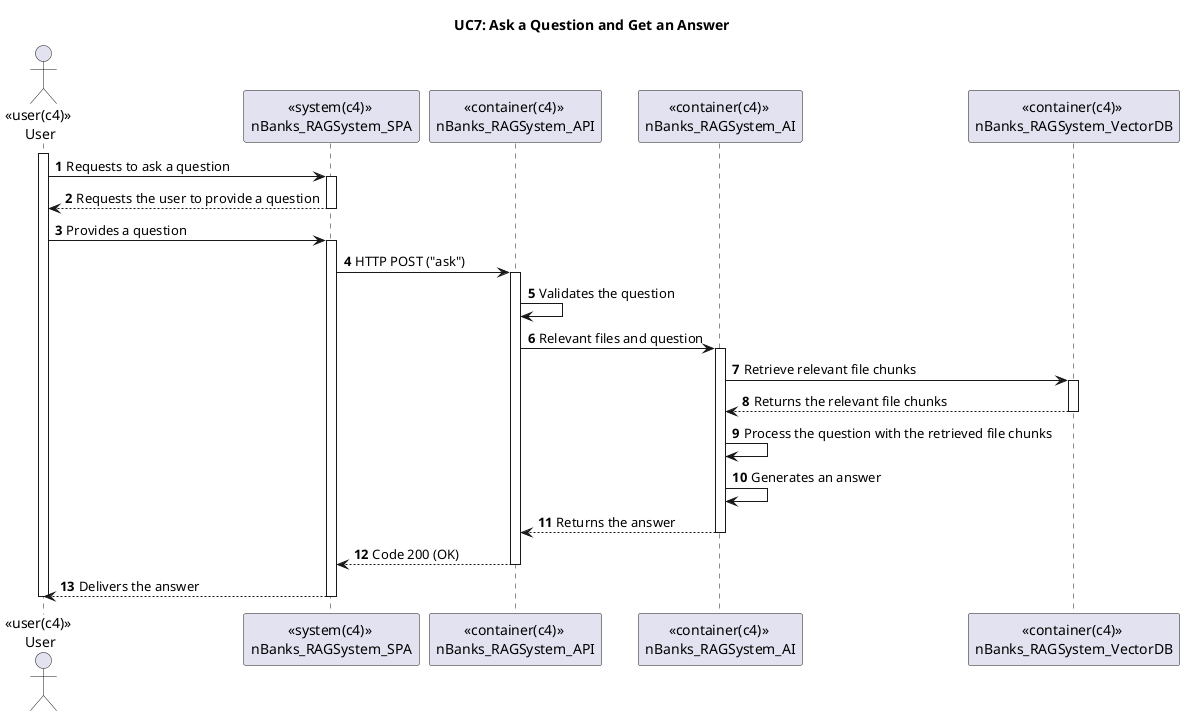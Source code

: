 @startuml

title UC7: Ask a Question and Get an Answer


autonumber

actor "<<user(c4)>> \nUser" as user
participant "<<system(c4)>> \nnBanks_RAGSystem_SPA" as sys
participant "<<container(c4)>> \nnBanks_RAGSystem_API" as api
participant "<<container(c4)>> \nnBanks_RAGSystem_AI" as ai
participant "<<container(c4)>> \nnBanks_RAGSystem_VectorDB" as db2

activate user
user -> sys : Requests to ask a question
activate sys
sys --> user: Requests the user to provide a question
deactivate sys
user -> sys : Provides a question
activate sys
sys -> api: HTTP POST ("ask")
activate api
api -> api: Validates the question
api -> ai: Relevant files and question
activate ai
ai -> db2: Retrieve relevant file chunks
activate db2
db2 --> ai: Returns the relevant file chunks
deactivate db2
ai -> ai: Process the question with the retrieved file chunks
ai -> ai: Generates an answer
ai --> api: Returns the answer
deactivate ai
api --> sys: Code 200 (OK)
deactivate api
sys --> user: Delivers the answer
deactivate sys
deactivate user

@enduml